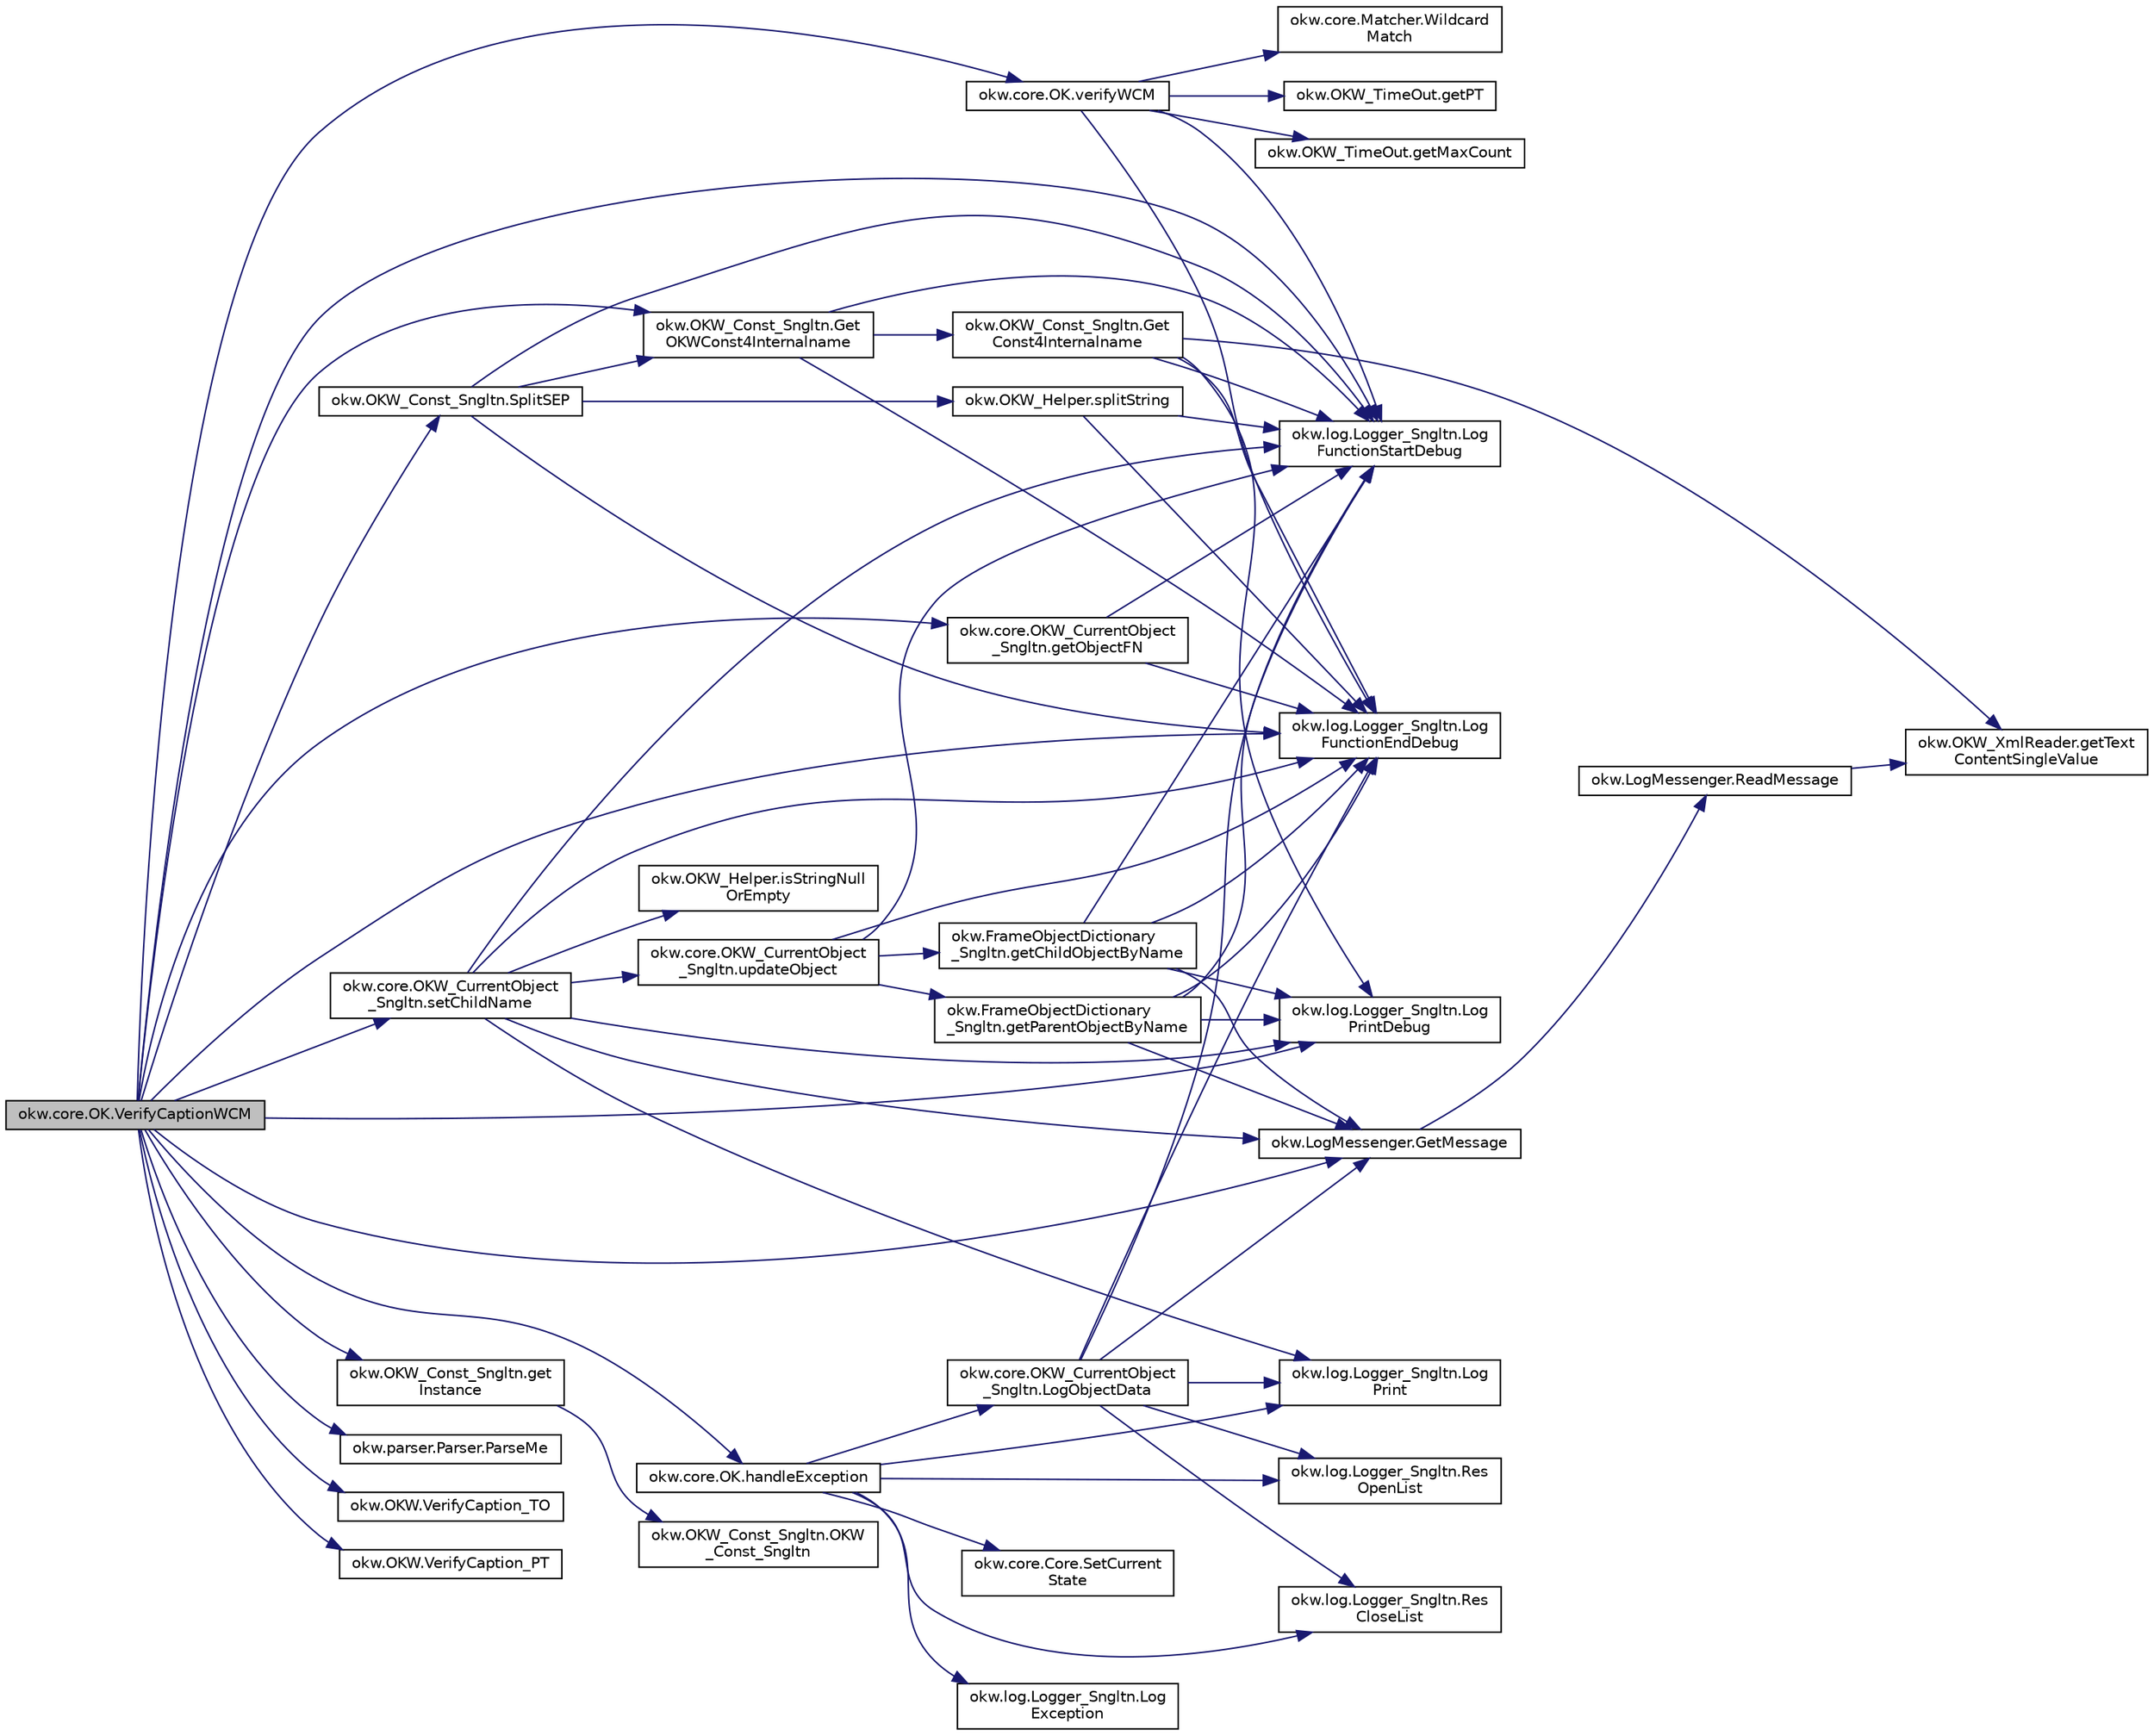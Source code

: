 digraph "okw.core.OK.VerifyCaptionWCM"
{
 // INTERACTIVE_SVG=YES
 // LATEX_PDF_SIZE
  edge [fontname="Helvetica",fontsize="10",labelfontname="Helvetica",labelfontsize="10"];
  node [fontname="Helvetica",fontsize="10",shape=record];
  rankdir="LR";
  Node1194 [label="okw.core.OK.VerifyCaptionWCM",height=0.2,width=0.4,color="black", fillcolor="grey75", style="filled", fontcolor="black",tooltip="Prüft den Standardwert eines Objektes (in den meisten Fällen ist dies der angezeigte Text)."];
  Node1194 -> Node1195 [color="midnightblue",fontsize="10",style="solid",fontname="Helvetica"];
  Node1195 [label="okw.log.Logger_Sngltn.Log\lFunctionStartDebug",height=0.2,width=0.4,color="black", fillcolor="white", style="filled",URL="$classokw_1_1log_1_1_logger___sngltn.html#a2d4c3d22d2a52b92873ee2f3853d9c42",tooltip="LogFunctionStartDebug:"];
  Node1194 -> Node1196 [color="midnightblue",fontsize="10",style="solid",fontname="Helvetica"];
  Node1196 [label="okw.OKW_Const_Sngltn.get\lInstance",height=0.2,width=0.4,color="black", fillcolor="white", style="filled",URL="$classokw_1_1_o_k_w___const___sngltn.html#afdb8f095b58cbd870dbb8eb353e3b0bf",tooltip="Holt die einzige Instanz dieser Klasse."];
  Node1196 -> Node1197 [color="midnightblue",fontsize="10",style="solid",fontname="Helvetica"];
  Node1197 [label="okw.OKW_Const_Sngltn.OKW\l_Const_Sngltn",height=0.2,width=0.4,color="black", fillcolor="white", style="filled",URL="$classokw_1_1_o_k_w___const___sngltn.html#a8404c43fc549df30d37c369c7d6e89ae",tooltip="Privater Konstruktor ohne Parameter im Entwurfsmuster Singelton initialisiert die Klasse OKW_Const."];
  Node1194 -> Node1198 [color="midnightblue",fontsize="10",style="solid",fontname="Helvetica"];
  Node1198 [label="okw.OKW_Const_Sngltn.Get\lOKWConst4Internalname",height=0.2,width=0.4,color="black", fillcolor="white", style="filled",URL="$classokw_1_1_o_k_w___const___sngltn.html#a02c05c79f7ea6e862a81a64ce23941fd",tooltip="Methode ermittelt für Internalname und der aktuell eingestellten Sprache den Wert für OKWConst."];
  Node1198 -> Node1195 [color="midnightblue",fontsize="10",style="solid",fontname="Helvetica"];
  Node1198 -> Node1199 [color="midnightblue",fontsize="10",style="solid",fontname="Helvetica"];
  Node1199 [label="okw.OKW_Const_Sngltn.Get\lConst4Internalname",height=0.2,width=0.4,color="black", fillcolor="white", style="filled",URL="$classokw_1_1_o_k_w___const___sngltn.html#a51cde06bf07e855ba4d69ff36b9a27f7",tooltip="Methode ermittelt für Internalname und der aktuell eingestellten Sprache den Wert für Const."];
  Node1199 -> Node1195 [color="midnightblue",fontsize="10",style="solid",fontname="Helvetica"];
  Node1199 -> Node1200 [color="midnightblue",fontsize="10",style="solid",fontname="Helvetica"];
  Node1200 [label="okw.log.Logger_Sngltn.Log\lPrintDebug",height=0.2,width=0.4,color="black", fillcolor="white", style="filled",URL="$classokw_1_1log_1_1_logger___sngltn.html#a313f97c79ba4662d9daaf7f537dd02f4",tooltip="Loggt eine Nachricht."];
  Node1199 -> Node1201 [color="midnightblue",fontsize="10",style="solid",fontname="Helvetica"];
  Node1201 [label="okw.OKW_XmlReader.getText\lContentSingleValue",height=0.2,width=0.4,color="black", fillcolor="white", style="filled",URL="$classokw_1_1_o_k_w___xml_reader.html#ab920b5335a2e1429c14cc5f8e79f39eb",tooltip="Lies den TextContent eines Tag."];
  Node1199 -> Node1202 [color="midnightblue",fontsize="10",style="solid",fontname="Helvetica"];
  Node1202 [label="okw.log.Logger_Sngltn.Log\lFunctionEndDebug",height=0.2,width=0.4,color="black", fillcolor="white", style="filled",URL="$classokw_1_1log_1_1_logger___sngltn.html#a91b192a4e0381f6d02b791693d0fab84",tooltip="LogFunctionEndDebug:"];
  Node1198 -> Node1202 [color="midnightblue",fontsize="10",style="solid",fontname="Helvetica"];
  Node1194 -> Node1200 [color="midnightblue",fontsize="10",style="solid",fontname="Helvetica"];
  Node1194 -> Node1203 [color="midnightblue",fontsize="10",style="solid",fontname="Helvetica"];
  Node1203 [label="okw.LogMessenger.GetMessage",height=0.2,width=0.4,color="black", fillcolor="white", style="filled",URL="$classokw_1_1_log_messenger.html#af225d1f037d47b3b085175c09d78bdd2",tooltip="Holt die Log-Meldung für MethodeNmae/Textkey ohne weitere Parameter."];
  Node1203 -> Node1204 [color="midnightblue",fontsize="10",style="solid",fontname="Helvetica"];
  Node1204 [label="okw.LogMessenger.ReadMessage",height=0.2,width=0.4,color="black", fillcolor="white", style="filled",URL="$classokw_1_1_log_messenger.html#a530cd6ab82ec82a04206a2e976ec06e3",tooltip="Interne Kernfunktion holt die Log-Meldung mit Platzhaltern aus der XML-Datei."];
  Node1204 -> Node1201 [color="midnightblue",fontsize="10",style="solid",fontname="Helvetica"];
  Node1194 -> Node1205 [color="midnightblue",fontsize="10",style="solid",fontname="Helvetica"];
  Node1205 [label="okw.OKW_Const_Sngltn.SplitSEP",height=0.2,width=0.4,color="black", fillcolor="white", style="filled",URL="$classokw_1_1_o_k_w___const___sngltn.html#a3851ae4f27e2ae512749767b86b3fc13",tooltip="Methode trennt einen String und wandelt diesen in einen ListString um."];
  Node1205 -> Node1195 [color="midnightblue",fontsize="10",style="solid",fontname="Helvetica"];
  Node1205 -> Node1206 [color="midnightblue",fontsize="10",style="solid",fontname="Helvetica"];
  Node1206 [label="okw.OKW_Helper.splitString",height=0.2,width=0.4,color="black", fillcolor="white", style="filled",URL="$classokw_1_1_o_k_w___helper.html#a268ba5b6db697acd241f3ebea12c4194",tooltip="Splittet einen String am angegebenen Separator auf."];
  Node1206 -> Node1195 [color="midnightblue",fontsize="10",style="solid",fontname="Helvetica"];
  Node1206 -> Node1202 [color="midnightblue",fontsize="10",style="solid",fontname="Helvetica"];
  Node1205 -> Node1198 [color="midnightblue",fontsize="10",style="solid",fontname="Helvetica"];
  Node1205 -> Node1202 [color="midnightblue",fontsize="10",style="solid",fontname="Helvetica"];
  Node1194 -> Node1207 [color="midnightblue",fontsize="10",style="solid",fontname="Helvetica"];
  Node1207 [label="okw.parser.Parser.ParseMe",height=0.2,width=0.4,color="black", fillcolor="white", style="filled",URL="$classokw_1_1parser_1_1_parser.html#a46afb901847316c744413ce473ecada3",tooltip="Parst einen _List&lt string&gt, ersetzt die Parser-Schlüsslewörter durch Werte."];
  Node1194 -> Node1208 [color="midnightblue",fontsize="10",style="solid",fontname="Helvetica"];
  Node1208 [label="okw.core.OKW_CurrentObject\l_Sngltn.setChildName",height=0.2,width=0.4,color="black", fillcolor="white", style="filled",URL="$classokw_1_1core_1_1_o_k_w___current_object___sngltn.html#a461fa1ff29f4bc4a9798707ea7b71849",tooltip="Setzt das Kindobjekt."];
  Node1208 -> Node1195 [color="midnightblue",fontsize="10",style="solid",fontname="Helvetica"];
  Node1208 -> Node1200 [color="midnightblue",fontsize="10",style="solid",fontname="Helvetica"];
  Node1208 -> Node1203 [color="midnightblue",fontsize="10",style="solid",fontname="Helvetica"];
  Node1208 -> Node1209 [color="midnightblue",fontsize="10",style="solid",fontname="Helvetica"];
  Node1209 [label="okw.OKW_Helper.isStringNull\lOrEmpty",height=0.2,width=0.4,color="black", fillcolor="white", style="filled",URL="$classokw_1_1_o_k_w___helper.html#a3a7ba0f42b29adf70574830688e72e4a",tooltip="Prüft ob der gegeben String fpsStrin null oder leer (\"\") ist."];
  Node1208 -> Node1210 [color="midnightblue",fontsize="10",style="solid",fontname="Helvetica"];
  Node1210 [label="okw.log.Logger_Sngltn.Log\lPrint",height=0.2,width=0.4,color="black", fillcolor="white", style="filled",URL="$classokw_1_1log_1_1_logger___sngltn.html#a8ebceaddd6cc6963ddb8e08c72ea808c",tooltip="LogPrint Function: Prints the values of expressions to the results file."];
  Node1208 -> Node1211 [color="midnightblue",fontsize="10",style="solid",fontname="Helvetica"];
  Node1211 [label="okw.core.OKW_CurrentObject\l_Sngltn.updateObject",height=0.2,width=0.4,color="black", fillcolor="white", style="filled",URL="$classokw_1_1core_1_1_o_k_w___current_object___sngltn.html#a51204f2563ba8defb737da6653705819",tooltip="Methode aktualisert zwei Werte:"];
  Node1211 -> Node1195 [color="midnightblue",fontsize="10",style="solid",fontname="Helvetica"];
  Node1211 -> Node1212 [color="midnightblue",fontsize="10",style="solid",fontname="Helvetica"];
  Node1212 [label="okw.FrameObjectDictionary\l_Sngltn.getParentObjectByName",height=0.2,width=0.4,color="black", fillcolor="white", style="filled",URL="$classokw_1_1_frame_object_dictionary___sngltn.html#aeec07d71cbebe71ec3ec4d27e86d6c5c",tooltip="Die Methode liefert das Frame-Object des gegebenen FN eines Fensterobjektes zurück."];
  Node1212 -> Node1195 [color="midnightblue",fontsize="10",style="solid",fontname="Helvetica"];
  Node1212 -> Node1200 [color="midnightblue",fontsize="10",style="solid",fontname="Helvetica"];
  Node1212 -> Node1203 [color="midnightblue",fontsize="10",style="solid",fontname="Helvetica"];
  Node1212 -> Node1202 [color="midnightblue",fontsize="10",style="solid",fontname="Helvetica"];
  Node1211 -> Node1213 [color="midnightblue",fontsize="10",style="solid",fontname="Helvetica"];
  Node1213 [label="okw.FrameObjectDictionary\l_Sngltn.getChildObjectByName",height=0.2,width=0.4,color="black", fillcolor="white", style="filled",URL="$classokw_1_1_frame_object_dictionary___sngltn.html#a0a71734828093357dfc88b5fa242e361",tooltip="Die Methode liefert das Objekt des gegebenen Kindobjekttests zurück."];
  Node1213 -> Node1195 [color="midnightblue",fontsize="10",style="solid",fontname="Helvetica"];
  Node1213 -> Node1200 [color="midnightblue",fontsize="10",style="solid",fontname="Helvetica"];
  Node1213 -> Node1203 [color="midnightblue",fontsize="10",style="solid",fontname="Helvetica"];
  Node1213 -> Node1202 [color="midnightblue",fontsize="10",style="solid",fontname="Helvetica"];
  Node1211 -> Node1202 [color="midnightblue",fontsize="10",style="solid",fontname="Helvetica"];
  Node1208 -> Node1202 [color="midnightblue",fontsize="10",style="solid",fontname="Helvetica"];
  Node1194 -> Node1214 [color="midnightblue",fontsize="10",style="solid",fontname="Helvetica"];
  Node1214 [label="okw.core.OKW_CurrentObject\l_Sngltn.getObjectFN",height=0.2,width=0.4,color="black", fillcolor="white", style="filled",URL="$classokw_1_1core_1_1_o_k_w___current_object___sngltn.html#a8a957bc040b9487a21adb41a52c56fd4",tooltip="Ermittelt den ObjektNamen des aktuellen Objektes."];
  Node1214 -> Node1195 [color="midnightblue",fontsize="10",style="solid",fontname="Helvetica"];
  Node1214 -> Node1202 [color="midnightblue",fontsize="10",style="solid",fontname="Helvetica"];
  Node1194 -> Node1215 [color="midnightblue",fontsize="10",style="solid",fontname="Helvetica"];
  Node1215 [label="okw.OKW.VerifyCaption_TO",height=0.2,width=0.4,color="black", fillcolor="white", style="filled",URL="$interfaceokw_1_1_o_k_w.html#a80b7b6bad92fee65679ca17819941e0b",tooltip="TimeOut in Sekunden [s] für das Schlüsselwort VerifyCaption."];
  Node1194 -> Node1216 [color="midnightblue",fontsize="10",style="solid",fontname="Helvetica"];
  Node1216 [label="okw.OKW.VerifyCaption_PT",height=0.2,width=0.4,color="black", fillcolor="white", style="filled",URL="$interfaceokw_1_1_o_k_w.html#a05a951f068a3d3535a8df1fd883781a5",tooltip="Polling Time in [ms] für das Schlüsselwort VerifyCaption."];
  Node1194 -> Node1217 [color="midnightblue",fontsize="10",style="solid",fontname="Helvetica"];
  Node1217 [label="okw.core.OK.verifyWCM",height=0.2,width=0.4,color="black", fillcolor="white", style="filled",URL="$classokw_1_1core_1_1_o_k.html#a127f0328e514d1b9f8bc1a972269ecfc",tooltip=" "];
  Node1217 -> Node1195 [color="midnightblue",fontsize="10",style="solid",fontname="Helvetica"];
  Node1217 -> Node1218 [color="midnightblue",fontsize="10",style="solid",fontname="Helvetica"];
  Node1218 [label="okw.OKW_TimeOut.getMaxCount",height=0.2,width=0.4,color="black", fillcolor="white", style="filled",URL="$classokw_1_1_o_k_w___time_out.html#adf7b9cc33db065c1f284bb5db2227b51",tooltip="Anzahl der berechnetten Zyklen."];
  Node1217 -> Node1219 [color="midnightblue",fontsize="10",style="solid",fontname="Helvetica"];
  Node1219 [label="okw.core.Matcher.Wildcard\lMatch",height=0.2,width=0.4,color="black", fillcolor="white", style="filled",URL="$classokw_1_1core_1_1_matcher.html#a771af5fda0717ef20d2bc1866357eaa9",tooltip=" "];
  Node1217 -> Node1220 [color="midnightblue",fontsize="10",style="solid",fontname="Helvetica"];
  Node1220 [label="okw.OKW_TimeOut.getPT",height=0.2,width=0.4,color="black", fillcolor="white", style="filled",URL="$classokw_1_1_o_k_w___time_out.html#ab7142e5e6adc82f308a70177c71ced2c",tooltip="Wartezeit zwischen zwei Pollings in [ms]."];
  Node1217 -> Node1202 [color="midnightblue",fontsize="10",style="solid",fontname="Helvetica"];
  Node1194 -> Node1221 [color="midnightblue",fontsize="10",style="solid",fontname="Helvetica"];
  Node1221 [label="okw.core.OK.handleException",height=0.2,width=0.4,color="black", fillcolor="white", style="filled",URL="$classokw_1_1core_1_1_o_k.html#a5a6db6a457bcb71c893f5d4eb615b2b7",tooltip="Zentrale Exception-Behandlung."];
  Node1221 -> Node1210 [color="midnightblue",fontsize="10",style="solid",fontname="Helvetica"];
  Node1221 -> Node1222 [color="midnightblue",fontsize="10",style="solid",fontname="Helvetica"];
  Node1222 [label="okw.log.Logger_Sngltn.Log\lException",height=0.2,width=0.4,color="black", fillcolor="white", style="filled",URL="$classokw_1_1log_1_1_logger___sngltn.html#aa29d396a2b9df1ac57079d777c548181",tooltip="LogException Function: Logs a Script Exception to the results file."];
  Node1221 -> Node1223 [color="midnightblue",fontsize="10",style="solid",fontname="Helvetica"];
  Node1223 [label="okw.log.Logger_Sngltn.Res\lOpenList",height=0.2,width=0.4,color="black", fillcolor="white", style="filled",URL="$classokw_1_1log_1_1_logger___sngltn.html#ab4fc711bb4c754f251372ff3b14ab9c9",tooltip="Creates a new hierarchical level in the results file."];
  Node1221 -> Node1224 [color="midnightblue",fontsize="10",style="solid",fontname="Helvetica"];
  Node1224 [label="okw.log.Logger_Sngltn.Res\lCloseList",height=0.2,width=0.4,color="black", fillcolor="white", style="filled",URL="$classokw_1_1log_1_1_logger___sngltn.html#a9b54104f7e0b4c0a473877b19dfaed56",tooltip="Closes a hierarchical level in the results file that was opened with ResOpenList."];
  Node1221 -> Node1225 [color="midnightblue",fontsize="10",style="solid",fontname="Helvetica"];
  Node1225 [label="okw.core.OKW_CurrentObject\l_Sngltn.LogObjectData",height=0.2,width=0.4,color="black", fillcolor="white", style="filled",URL="$classokw_1_1core_1_1_o_k_w___current_object___sngltn.html#a01b48f2c86a2f91909143ee9063dfd86",tooltip="Methode gibt alle wichtigen Informationen zum aktuellen Objekt aus."];
  Node1225 -> Node1195 [color="midnightblue",fontsize="10",style="solid",fontname="Helvetica"];
  Node1225 -> Node1223 [color="midnightblue",fontsize="10",style="solid",fontname="Helvetica"];
  Node1225 -> Node1210 [color="midnightblue",fontsize="10",style="solid",fontname="Helvetica"];
  Node1225 -> Node1203 [color="midnightblue",fontsize="10",style="solid",fontname="Helvetica"];
  Node1225 -> Node1224 [color="midnightblue",fontsize="10",style="solid",fontname="Helvetica"];
  Node1225 -> Node1202 [color="midnightblue",fontsize="10",style="solid",fontname="Helvetica"];
  Node1221 -> Node1226 [color="midnightblue",fontsize="10",style="solid",fontname="Helvetica"];
  Node1226 [label="okw.core.Core.SetCurrent\lState",height=0.2,width=0.4,color="black", fillcolor="white", style="filled",URL="$classokw_1_1core_1_1_core.html#aafe6e3d88e810dabf350b37058d4af97",tooltip="Setter zum Setzen des aktuellen Zustandes."];
  Node1194 -> Node1202 [color="midnightblue",fontsize="10",style="solid",fontname="Helvetica"];
}
